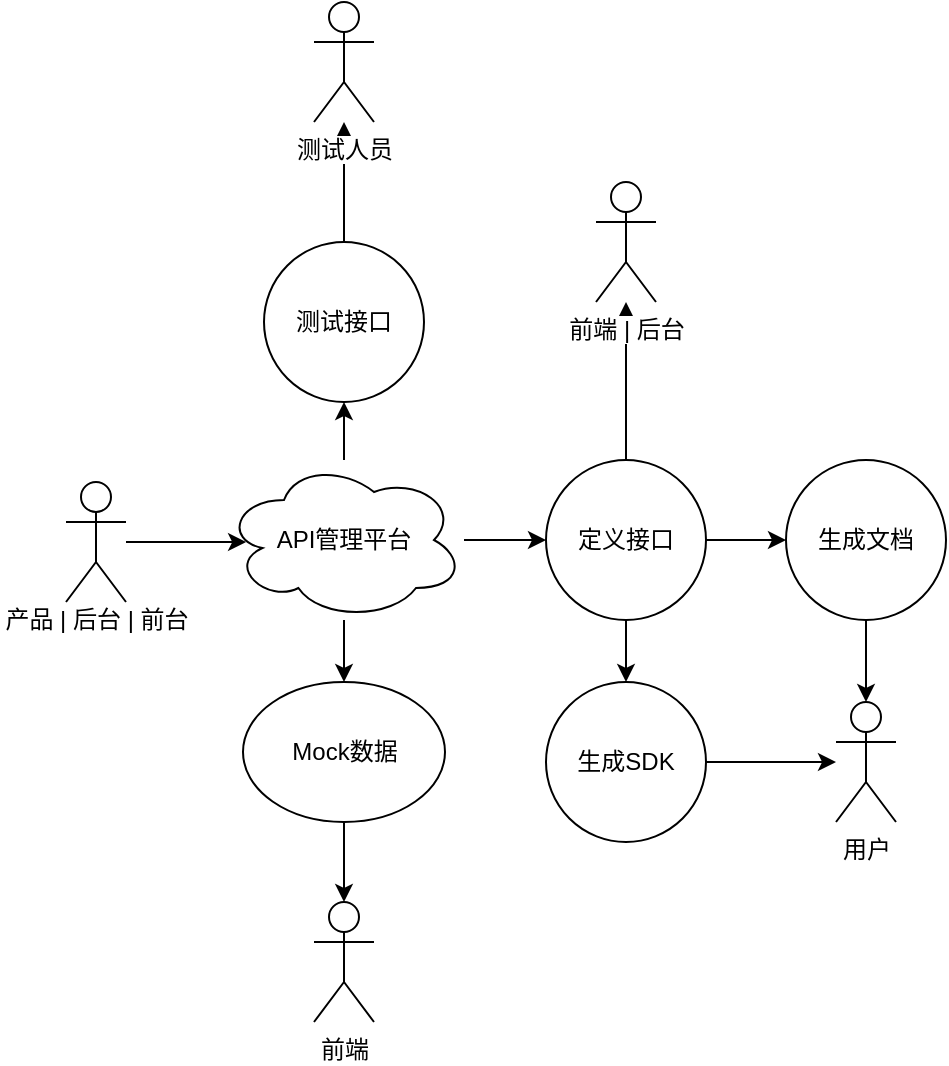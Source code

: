 <mxfile version="12.7.6" type="github">
  <diagram id="UKshg6LpuZPv_b1kaqSP" name="第 1 页">
    <mxGraphModel dx="1137" dy="727" grid="1" gridSize="10" guides="1" tooltips="1" connect="1" arrows="1" fold="1" page="1" pageScale="1" pageWidth="827" pageHeight="1169" math="0" shadow="0">
      <root>
        <mxCell id="0" />
        <mxCell id="1" parent="0" />
        <mxCell id="U6l1VCYnKIsxAgqU5dCp-20" style="edgeStyle=orthogonalEdgeStyle;rounded=0;orthogonalLoop=1;jettySize=auto;html=1;entryX=0.092;entryY=0.513;entryDx=0;entryDy=0;entryPerimeter=0;" edge="1" parent="1" source="U6l1VCYnKIsxAgqU5dCp-13" target="U6l1VCYnKIsxAgqU5dCp-19">
          <mxGeometry relative="1" as="geometry" />
        </mxCell>
        <mxCell id="U6l1VCYnKIsxAgqU5dCp-13" value="&lt;span style=&quot;white-space: normal ; background-color: rgb(248 , 249 , 250)&quot;&gt;&lt;br&gt;&lt;/span&gt;" style="shape=umlActor;verticalLabelPosition=bottom;labelBackgroundColor=#ffffff;verticalAlign=top;html=1;" vertex="1" parent="1">
          <mxGeometry x="80" y="310" width="30" height="60" as="geometry" />
        </mxCell>
        <mxCell id="U6l1VCYnKIsxAgqU5dCp-21" style="edgeStyle=orthogonalEdgeStyle;rounded=0;orthogonalLoop=1;jettySize=auto;html=1;" edge="1" parent="1" source="U6l1VCYnKIsxAgqU5dCp-19" target="U6l1VCYnKIsxAgqU5dCp-22">
          <mxGeometry relative="1" as="geometry">
            <mxPoint x="370" y="339" as="targetPoint" />
          </mxGeometry>
        </mxCell>
        <mxCell id="U6l1VCYnKIsxAgqU5dCp-23" style="edgeStyle=orthogonalEdgeStyle;rounded=0;orthogonalLoop=1;jettySize=auto;html=1;" edge="1" parent="1" source="U6l1VCYnKIsxAgqU5dCp-19" target="U6l1VCYnKIsxAgqU5dCp-24">
          <mxGeometry relative="1" as="geometry">
            <mxPoint x="219" y="420" as="targetPoint" />
          </mxGeometry>
        </mxCell>
        <mxCell id="U6l1VCYnKIsxAgqU5dCp-30" style="edgeStyle=orthogonalEdgeStyle;rounded=0;orthogonalLoop=1;jettySize=auto;html=1;" edge="1" parent="1" source="U6l1VCYnKIsxAgqU5dCp-19" target="U6l1VCYnKIsxAgqU5dCp-31">
          <mxGeometry relative="1" as="geometry">
            <mxPoint x="219" y="230" as="targetPoint" />
          </mxGeometry>
        </mxCell>
        <mxCell id="U6l1VCYnKIsxAgqU5dCp-19" value="API管理平台" style="ellipse;shape=cloud;whiteSpace=wrap;html=1;" vertex="1" parent="1">
          <mxGeometry x="159" y="299" width="120" height="80" as="geometry" />
        </mxCell>
        <mxCell id="U6l1VCYnKIsxAgqU5dCp-37" style="edgeStyle=orthogonalEdgeStyle;rounded=0;orthogonalLoop=1;jettySize=auto;html=1;exitX=0.5;exitY=1;exitDx=0;exitDy=0;" edge="1" parent="1" source="U6l1VCYnKIsxAgqU5dCp-22" target="U6l1VCYnKIsxAgqU5dCp-38">
          <mxGeometry relative="1" as="geometry">
            <mxPoint x="360" y="360" as="targetPoint" />
          </mxGeometry>
        </mxCell>
        <mxCell id="U6l1VCYnKIsxAgqU5dCp-42" style="edgeStyle=orthogonalEdgeStyle;rounded=0;orthogonalLoop=1;jettySize=auto;html=1;" edge="1" parent="1" source="U6l1VCYnKIsxAgqU5dCp-22" target="U6l1VCYnKIsxAgqU5dCp-43">
          <mxGeometry relative="1" as="geometry">
            <mxPoint x="360" y="250" as="targetPoint" />
          </mxGeometry>
        </mxCell>
        <mxCell id="U6l1VCYnKIsxAgqU5dCp-22" value="定义接口" style="ellipse;whiteSpace=wrap;html=1;aspect=fixed;" vertex="1" parent="1">
          <mxGeometry x="320" y="299" width="80" height="80" as="geometry" />
        </mxCell>
        <mxCell id="U6l1VCYnKIsxAgqU5dCp-25" style="edgeStyle=orthogonalEdgeStyle;rounded=0;orthogonalLoop=1;jettySize=auto;html=1;" edge="1" parent="1" source="U6l1VCYnKIsxAgqU5dCp-24" target="U6l1VCYnKIsxAgqU5dCp-26">
          <mxGeometry relative="1" as="geometry">
            <mxPoint x="219" y="530" as="targetPoint" />
          </mxGeometry>
        </mxCell>
        <mxCell id="U6l1VCYnKIsxAgqU5dCp-24" value="Mock数据" style="ellipse;whiteSpace=wrap;html=1;" vertex="1" parent="1">
          <mxGeometry x="168.5" y="410" width="101" height="70" as="geometry" />
        </mxCell>
        <mxCell id="U6l1VCYnKIsxAgqU5dCp-26" value="前端" style="shape=umlActor;verticalLabelPosition=bottom;labelBackgroundColor=#ffffff;verticalAlign=top;html=1;" vertex="1" parent="1">
          <mxGeometry x="204" y="520" width="30" height="60" as="geometry" />
        </mxCell>
        <mxCell id="U6l1VCYnKIsxAgqU5dCp-32" style="edgeStyle=orthogonalEdgeStyle;rounded=0;orthogonalLoop=1;jettySize=auto;html=1;" edge="1" parent="1" source="U6l1VCYnKIsxAgqU5dCp-31" target="U6l1VCYnKIsxAgqU5dCp-33">
          <mxGeometry relative="1" as="geometry">
            <mxPoint x="219" y="140" as="targetPoint" />
          </mxGeometry>
        </mxCell>
        <mxCell id="U6l1VCYnKIsxAgqU5dCp-31" value="测试接口" style="ellipse;whiteSpace=wrap;html=1;aspect=fixed;" vertex="1" parent="1">
          <mxGeometry x="179" y="190" width="80" height="80" as="geometry" />
        </mxCell>
        <mxCell id="U6l1VCYnKIsxAgqU5dCp-33" value="测试人员" style="shape=umlActor;verticalLabelPosition=bottom;labelBackgroundColor=#ffffff;verticalAlign=top;html=1;outlineConnect=0;" vertex="1" parent="1">
          <mxGeometry x="204" y="70" width="30" height="60" as="geometry" />
        </mxCell>
        <mxCell id="U6l1VCYnKIsxAgqU5dCp-40" style="edgeStyle=orthogonalEdgeStyle;rounded=0;orthogonalLoop=1;jettySize=auto;html=1;exitX=0.5;exitY=1;exitDx=0;exitDy=0;" edge="1" parent="1" source="U6l1VCYnKIsxAgqU5dCp-35">
          <mxGeometry relative="1" as="geometry">
            <mxPoint x="480" y="420" as="targetPoint" />
          </mxGeometry>
        </mxCell>
        <mxCell id="U6l1VCYnKIsxAgqU5dCp-35" value="生成文档" style="ellipse;whiteSpace=wrap;html=1;aspect=fixed;" vertex="1" parent="1">
          <mxGeometry x="440" y="299" width="80" height="80" as="geometry" />
        </mxCell>
        <mxCell id="U6l1VCYnKIsxAgqU5dCp-36" style="edgeStyle=orthogonalEdgeStyle;rounded=0;orthogonalLoop=1;jettySize=auto;html=1;" edge="1" parent="1" source="U6l1VCYnKIsxAgqU5dCp-22" target="U6l1VCYnKIsxAgqU5dCp-35">
          <mxGeometry relative="1" as="geometry">
            <mxPoint x="490" y="270" as="targetPoint" />
            <mxPoint x="400" y="270" as="sourcePoint" />
          </mxGeometry>
        </mxCell>
        <mxCell id="U6l1VCYnKIsxAgqU5dCp-39" style="edgeStyle=orthogonalEdgeStyle;rounded=0;orthogonalLoop=1;jettySize=auto;html=1;" edge="1" parent="1" source="U6l1VCYnKIsxAgqU5dCp-38" target="U6l1VCYnKIsxAgqU5dCp-41">
          <mxGeometry relative="1" as="geometry">
            <mxPoint x="460" y="445" as="targetPoint" />
          </mxGeometry>
        </mxCell>
        <mxCell id="U6l1VCYnKIsxAgqU5dCp-38" value="生成SDK" style="ellipse;whiteSpace=wrap;html=1;aspect=fixed;" vertex="1" parent="1">
          <mxGeometry x="320" y="410" width="80" height="80" as="geometry" />
        </mxCell>
        <mxCell id="U6l1VCYnKIsxAgqU5dCp-41" value="用户" style="shape=umlActor;verticalLabelPosition=bottom;labelBackgroundColor=#ffffff;verticalAlign=top;html=1;" vertex="1" parent="1">
          <mxGeometry x="465" y="420" width="30" height="60" as="geometry" />
        </mxCell>
        <mxCell id="U6l1VCYnKIsxAgqU5dCp-43" value="前端 | 后台" style="shape=umlActor;verticalLabelPosition=bottom;labelBackgroundColor=#ffffff;verticalAlign=top;html=1;" vertex="1" parent="1">
          <mxGeometry x="345" y="160" width="30" height="60" as="geometry" />
        </mxCell>
        <mxCell id="U6l1VCYnKIsxAgqU5dCp-48" value="产品 | 后台 | 前台" style="text;html=1;strokeColor=none;fillColor=none;align=center;verticalAlign=middle;whiteSpace=wrap;rounded=0;" vertex="1" parent="1">
          <mxGeometry x="47.5" y="379" width="95" as="geometry" />
        </mxCell>
      </root>
    </mxGraphModel>
  </diagram>
</mxfile>
